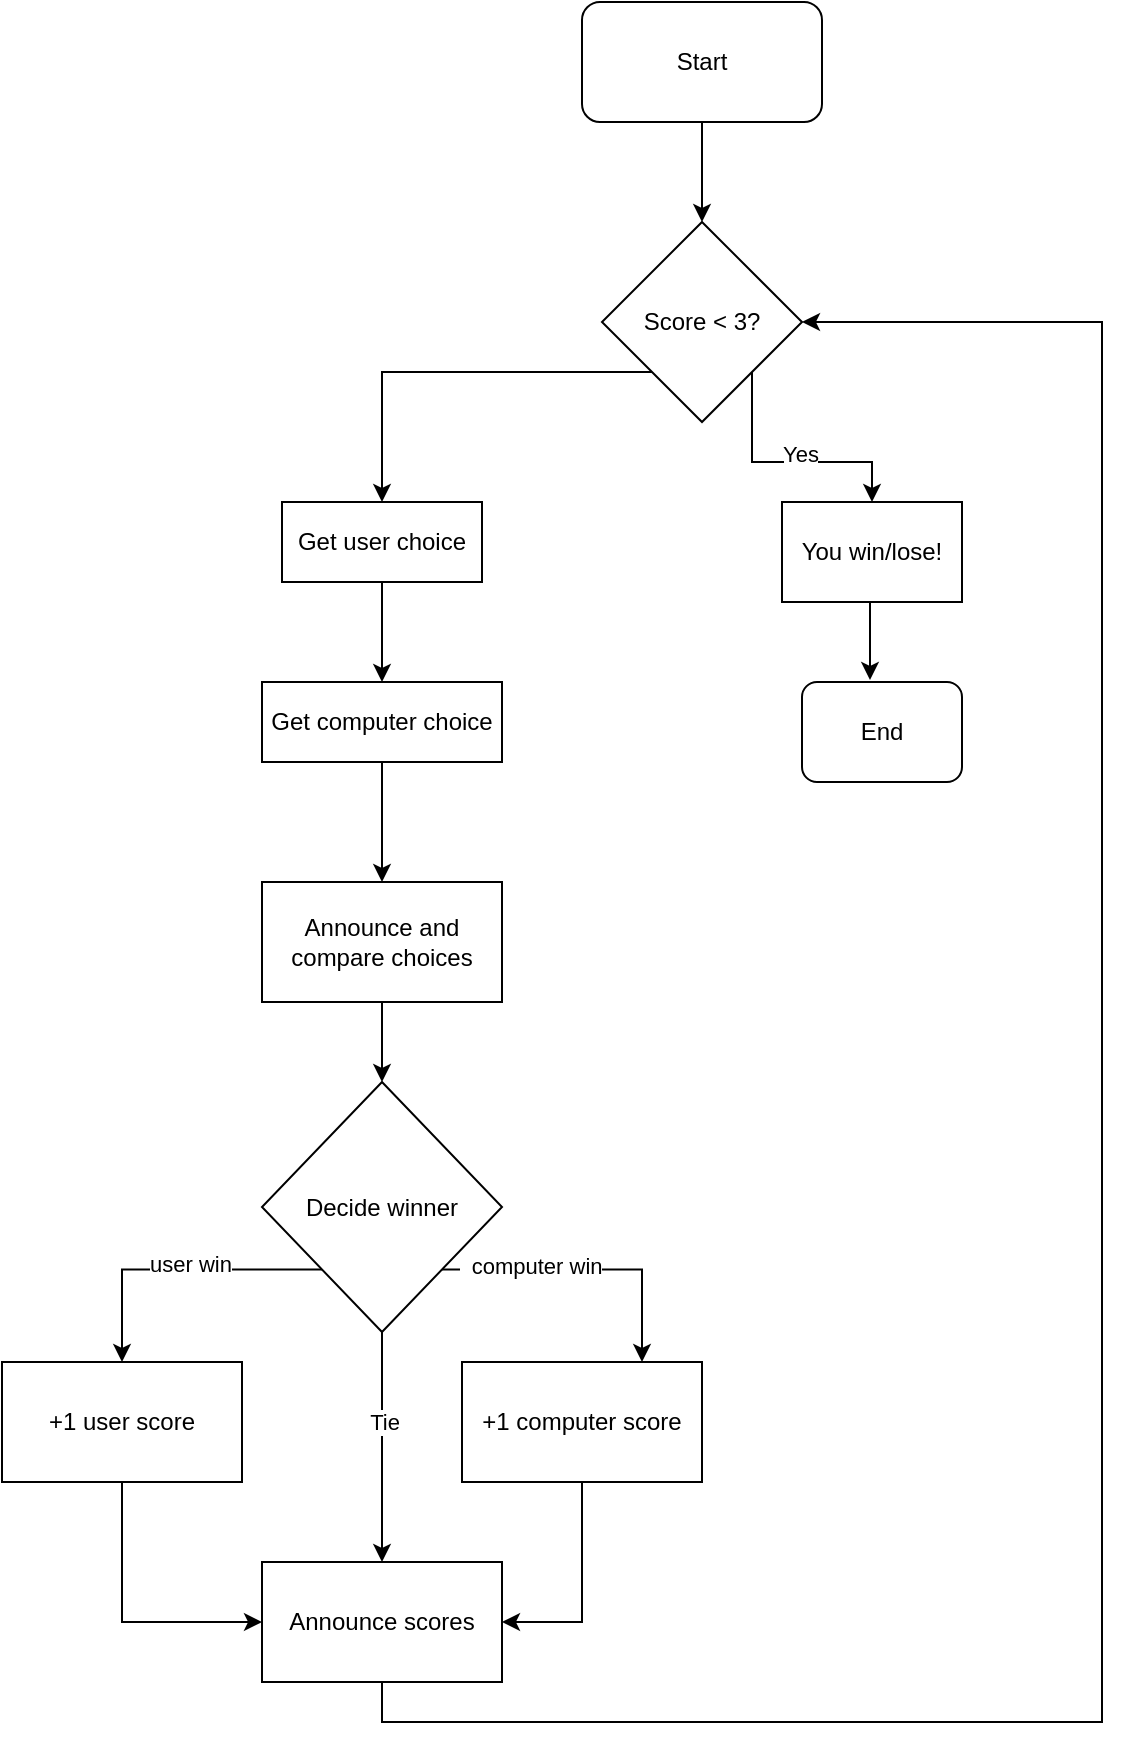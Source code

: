 <mxfile version="28.1.2">
  <diagram name="Side-1" id="JRzsUh1MuQP048kWKfoa">
    <mxGraphModel dx="1426" dy="841" grid="1" gridSize="10" guides="1" tooltips="1" connect="1" arrows="1" fold="1" page="1" pageScale="1" pageWidth="827" pageHeight="1169" math="0" shadow="0">
      <root>
        <mxCell id="0" />
        <mxCell id="1" parent="0" />
        <mxCell id="_dKjLDyfzIrh-5VfDfvs-3" style="edgeStyle=orthogonalEdgeStyle;rounded=0;orthogonalLoop=1;jettySize=auto;html=1;exitX=0.5;exitY=1;exitDx=0;exitDy=0;entryX=0.5;entryY=0;entryDx=0;entryDy=0;" edge="1" parent="1" source="_dKjLDyfzIrh-5VfDfvs-1" target="_dKjLDyfzIrh-5VfDfvs-2">
          <mxGeometry relative="1" as="geometry" />
        </mxCell>
        <mxCell id="_dKjLDyfzIrh-5VfDfvs-1" value="Start" style="rounded=1;whiteSpace=wrap;html=1;" vertex="1" parent="1">
          <mxGeometry x="340" y="20" width="120" height="60" as="geometry" />
        </mxCell>
        <mxCell id="_dKjLDyfzIrh-5VfDfvs-6" style="edgeStyle=orthogonalEdgeStyle;rounded=0;orthogonalLoop=1;jettySize=auto;html=1;exitX=1;exitY=1;exitDx=0;exitDy=0;entryX=0.5;entryY=0;entryDx=0;entryDy=0;" edge="1" parent="1" source="_dKjLDyfzIrh-5VfDfvs-2" target="_dKjLDyfzIrh-5VfDfvs-5">
          <mxGeometry relative="1" as="geometry" />
        </mxCell>
        <mxCell id="_dKjLDyfzIrh-5VfDfvs-7" value="Yes" style="edgeLabel;html=1;align=center;verticalAlign=middle;resizable=0;points=[];" vertex="1" connectable="0" parent="_dKjLDyfzIrh-5VfDfvs-6">
          <mxGeometry x="0.104" y="4" relative="1" as="geometry">
            <mxPoint as="offset" />
          </mxGeometry>
        </mxCell>
        <mxCell id="_dKjLDyfzIrh-5VfDfvs-13" style="edgeStyle=orthogonalEdgeStyle;rounded=0;orthogonalLoop=1;jettySize=auto;html=1;exitX=0;exitY=1;exitDx=0;exitDy=0;entryX=0.5;entryY=0;entryDx=0;entryDy=0;" edge="1" parent="1" source="_dKjLDyfzIrh-5VfDfvs-2" target="_dKjLDyfzIrh-5VfDfvs-12">
          <mxGeometry relative="1" as="geometry" />
        </mxCell>
        <mxCell id="_dKjLDyfzIrh-5VfDfvs-2" value="Score &amp;lt; 3?" style="rhombus;whiteSpace=wrap;html=1;" vertex="1" parent="1">
          <mxGeometry x="350" y="130" width="100" height="100" as="geometry" />
        </mxCell>
        <mxCell id="_dKjLDyfzIrh-5VfDfvs-5" value="You win/lose!" style="rounded=0;whiteSpace=wrap;html=1;" vertex="1" parent="1">
          <mxGeometry x="440" y="270" width="90" height="50" as="geometry" />
        </mxCell>
        <mxCell id="_dKjLDyfzIrh-5VfDfvs-9" value="End" style="rounded=1;whiteSpace=wrap;html=1;" vertex="1" parent="1">
          <mxGeometry x="450" y="360" width="80" height="50" as="geometry" />
        </mxCell>
        <mxCell id="_dKjLDyfzIrh-5VfDfvs-11" style="edgeStyle=orthogonalEdgeStyle;rounded=0;orthogonalLoop=1;jettySize=auto;html=1;exitX=0.5;exitY=1;exitDx=0;exitDy=0;entryX=0.425;entryY=-0.02;entryDx=0;entryDy=0;entryPerimeter=0;" edge="1" parent="1" source="_dKjLDyfzIrh-5VfDfvs-5" target="_dKjLDyfzIrh-5VfDfvs-9">
          <mxGeometry relative="1" as="geometry" />
        </mxCell>
        <mxCell id="_dKjLDyfzIrh-5VfDfvs-15" style="edgeStyle=orthogonalEdgeStyle;rounded=0;orthogonalLoop=1;jettySize=auto;html=1;exitX=0.5;exitY=1;exitDx=0;exitDy=0;entryX=0.5;entryY=0;entryDx=0;entryDy=0;" edge="1" parent="1" source="_dKjLDyfzIrh-5VfDfvs-12" target="_dKjLDyfzIrh-5VfDfvs-14">
          <mxGeometry relative="1" as="geometry" />
        </mxCell>
        <mxCell id="_dKjLDyfzIrh-5VfDfvs-12" value="Get user choice" style="rounded=0;whiteSpace=wrap;html=1;" vertex="1" parent="1">
          <mxGeometry x="190" y="270" width="100" height="40" as="geometry" />
        </mxCell>
        <mxCell id="_dKjLDyfzIrh-5VfDfvs-17" style="edgeStyle=orthogonalEdgeStyle;rounded=0;orthogonalLoop=1;jettySize=auto;html=1;exitX=0.5;exitY=1;exitDx=0;exitDy=0;entryX=0.5;entryY=0;entryDx=0;entryDy=0;" edge="1" parent="1" source="_dKjLDyfzIrh-5VfDfvs-14" target="_dKjLDyfzIrh-5VfDfvs-16">
          <mxGeometry relative="1" as="geometry" />
        </mxCell>
        <mxCell id="_dKjLDyfzIrh-5VfDfvs-14" value="Get computer choice" style="rounded=0;whiteSpace=wrap;html=1;" vertex="1" parent="1">
          <mxGeometry x="180" y="360" width="120" height="40" as="geometry" />
        </mxCell>
        <mxCell id="_dKjLDyfzIrh-5VfDfvs-20" style="edgeStyle=orthogonalEdgeStyle;rounded=0;orthogonalLoop=1;jettySize=auto;html=1;exitX=0.5;exitY=1;exitDx=0;exitDy=0;entryX=0.5;entryY=0;entryDx=0;entryDy=0;" edge="1" parent="1" source="_dKjLDyfzIrh-5VfDfvs-16" target="_dKjLDyfzIrh-5VfDfvs-18">
          <mxGeometry relative="1" as="geometry" />
        </mxCell>
        <mxCell id="_dKjLDyfzIrh-5VfDfvs-16" value="Announce and compare choices" style="rounded=0;whiteSpace=wrap;html=1;" vertex="1" parent="1">
          <mxGeometry x="180" y="460" width="120" height="60" as="geometry" />
        </mxCell>
        <mxCell id="_dKjLDyfzIrh-5VfDfvs-23" style="edgeStyle=orthogonalEdgeStyle;rounded=0;orthogonalLoop=1;jettySize=auto;html=1;exitX=0;exitY=1;exitDx=0;exitDy=0;entryX=0.5;entryY=0;entryDx=0;entryDy=0;" edge="1" parent="1" source="_dKjLDyfzIrh-5VfDfvs-18" target="_dKjLDyfzIrh-5VfDfvs-21">
          <mxGeometry relative="1" as="geometry" />
        </mxCell>
        <mxCell id="_dKjLDyfzIrh-5VfDfvs-24" value="user win" style="edgeLabel;html=1;align=center;verticalAlign=middle;resizable=0;points=[];" vertex="1" connectable="0" parent="_dKjLDyfzIrh-5VfDfvs-23">
          <mxGeometry x="-0.097" y="-3" relative="1" as="geometry">
            <mxPoint as="offset" />
          </mxGeometry>
        </mxCell>
        <mxCell id="_dKjLDyfzIrh-5VfDfvs-25" style="edgeStyle=orthogonalEdgeStyle;rounded=0;orthogonalLoop=1;jettySize=auto;html=1;exitX=1;exitY=1;exitDx=0;exitDy=0;entryX=0.75;entryY=0;entryDx=0;entryDy=0;" edge="1" parent="1" source="_dKjLDyfzIrh-5VfDfvs-18" target="_dKjLDyfzIrh-5VfDfvs-22">
          <mxGeometry relative="1" as="geometry">
            <mxPoint x="370" y="690" as="targetPoint" />
            <Array as="points">
              <mxPoint x="370" y="654" />
            </Array>
          </mxGeometry>
        </mxCell>
        <mxCell id="_dKjLDyfzIrh-5VfDfvs-26" value="&amp;nbsp; computer win" style="edgeLabel;html=1;align=center;verticalAlign=middle;resizable=0;points=[];" vertex="1" connectable="0" parent="_dKjLDyfzIrh-5VfDfvs-25">
          <mxGeometry x="-0.398" y="2" relative="1" as="geometry">
            <mxPoint as="offset" />
          </mxGeometry>
        </mxCell>
        <mxCell id="_dKjLDyfzIrh-5VfDfvs-27" style="edgeStyle=orthogonalEdgeStyle;rounded=0;orthogonalLoop=1;jettySize=auto;html=1;exitX=0.5;exitY=1;exitDx=0;exitDy=0;entryX=0.5;entryY=0;entryDx=0;entryDy=0;" edge="1" parent="1" source="_dKjLDyfzIrh-5VfDfvs-18" target="_dKjLDyfzIrh-5VfDfvs-19">
          <mxGeometry relative="1" as="geometry" />
        </mxCell>
        <mxCell id="_dKjLDyfzIrh-5VfDfvs-28" value="Tie" style="edgeLabel;html=1;align=center;verticalAlign=middle;resizable=0;points=[];" vertex="1" connectable="0" parent="_dKjLDyfzIrh-5VfDfvs-27">
          <mxGeometry x="-0.217" y="1" relative="1" as="geometry">
            <mxPoint as="offset" />
          </mxGeometry>
        </mxCell>
        <mxCell id="_dKjLDyfzIrh-5VfDfvs-18" value="Decide winner" style="rhombus;whiteSpace=wrap;html=1;" vertex="1" parent="1">
          <mxGeometry x="180" y="560" width="120" height="125" as="geometry" />
        </mxCell>
        <mxCell id="_dKjLDyfzIrh-5VfDfvs-31" style="edgeStyle=orthogonalEdgeStyle;rounded=0;orthogonalLoop=1;jettySize=auto;html=1;exitX=1;exitY=1;exitDx=0;exitDy=0;entryX=1;entryY=0.5;entryDx=0;entryDy=0;" edge="1" parent="1" source="_dKjLDyfzIrh-5VfDfvs-19" target="_dKjLDyfzIrh-5VfDfvs-2">
          <mxGeometry relative="1" as="geometry">
            <Array as="points">
              <mxPoint x="240" y="860" />
              <mxPoint x="240" y="880" />
              <mxPoint x="600" y="880" />
              <mxPoint x="600" y="180" />
            </Array>
          </mxGeometry>
        </mxCell>
        <mxCell id="_dKjLDyfzIrh-5VfDfvs-19" value="Announce scores" style="rounded=0;whiteSpace=wrap;html=1;" vertex="1" parent="1">
          <mxGeometry x="180" y="800" width="120" height="60" as="geometry" />
        </mxCell>
        <mxCell id="_dKjLDyfzIrh-5VfDfvs-29" style="edgeStyle=orthogonalEdgeStyle;rounded=0;orthogonalLoop=1;jettySize=auto;html=1;exitX=0.5;exitY=1;exitDx=0;exitDy=0;entryX=0;entryY=0.5;entryDx=0;entryDy=0;" edge="1" parent="1" source="_dKjLDyfzIrh-5VfDfvs-21" target="_dKjLDyfzIrh-5VfDfvs-19">
          <mxGeometry relative="1" as="geometry" />
        </mxCell>
        <mxCell id="_dKjLDyfzIrh-5VfDfvs-21" value="+1 user score" style="rounded=0;whiteSpace=wrap;html=1;" vertex="1" parent="1">
          <mxGeometry x="50" y="700" width="120" height="60" as="geometry" />
        </mxCell>
        <mxCell id="_dKjLDyfzIrh-5VfDfvs-30" style="edgeStyle=orthogonalEdgeStyle;rounded=0;orthogonalLoop=1;jettySize=auto;html=1;exitX=0.5;exitY=1;exitDx=0;exitDy=0;entryX=1;entryY=0.5;entryDx=0;entryDy=0;" edge="1" parent="1" source="_dKjLDyfzIrh-5VfDfvs-22" target="_dKjLDyfzIrh-5VfDfvs-19">
          <mxGeometry relative="1" as="geometry" />
        </mxCell>
        <mxCell id="_dKjLDyfzIrh-5VfDfvs-22" value="+1 computer score" style="rounded=0;whiteSpace=wrap;html=1;" vertex="1" parent="1">
          <mxGeometry x="280" y="700" width="120" height="60" as="geometry" />
        </mxCell>
      </root>
    </mxGraphModel>
  </diagram>
</mxfile>

